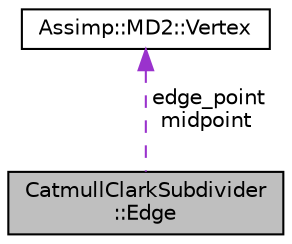 digraph "CatmullClarkSubdivider::Edge"
{
  edge [fontname="Helvetica",fontsize="10",labelfontname="Helvetica",labelfontsize="10"];
  node [fontname="Helvetica",fontsize="10",shape=record];
  Node1 [label="CatmullClarkSubdivider\l::Edge",height=0.2,width=0.4,color="black", fillcolor="grey75", style="filled", fontcolor="black"];
  Node2 -> Node1 [dir="back",color="darkorchid3",fontsize="10",style="dashed",label=" edge_point\nmidpoint" ,fontname="Helvetica"];
  Node2 [label="Assimp::MD2::Vertex",height=0.2,width=0.4,color="black", fillcolor="white", style="filled",URL="$struct_assimp_1_1_m_d2_1_1_vertex.html",tooltip="Data structure for a MD2 vertex. "];
}
